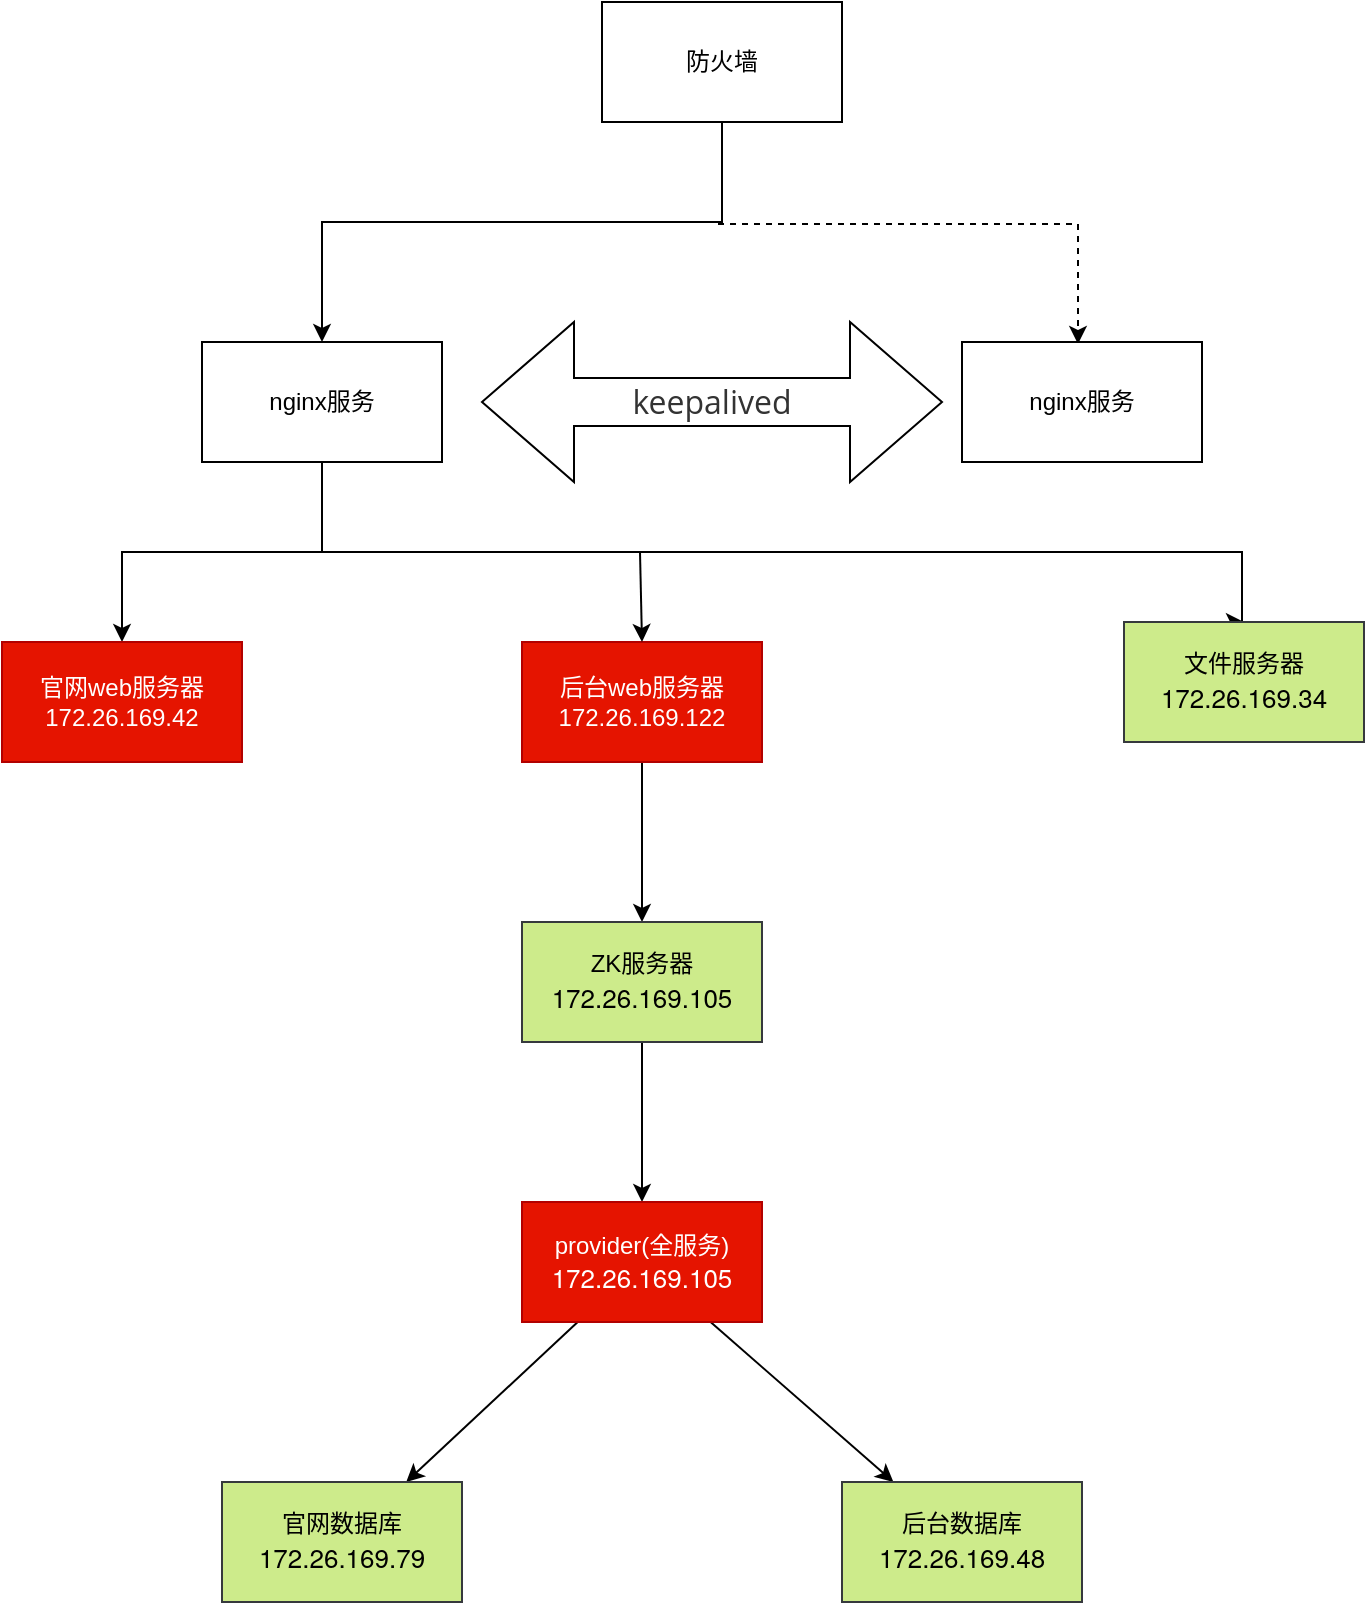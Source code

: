 <mxfile version="20.2.0" type="github">
  <diagram name="Page-1" id="c37626ed-c26b-45fb-9056-f9ebc6bb27b6">
    <mxGraphModel dx="1577" dy="845" grid="1" gridSize="10" guides="1" tooltips="1" connect="1" arrows="1" fold="1" page="1" pageScale="1" pageWidth="1100" pageHeight="850" background="none" math="0" shadow="0">
      <root>
        <mxCell id="0" />
        <mxCell id="1" parent="0" />
        <mxCell id="59l6YtmiwYAptjqG7js1-3" value="" style="edgeStyle=orthogonalEdgeStyle;rounded=0;orthogonalLoop=1;jettySize=auto;html=1;" edge="1" parent="1" source="59l6YtmiwYAptjqG7js1-1" target="59l6YtmiwYAptjqG7js1-2">
          <mxGeometry relative="1" as="geometry">
            <Array as="points">
              <mxPoint x="590" y="140" />
              <mxPoint x="390" y="140" />
            </Array>
          </mxGeometry>
        </mxCell>
        <mxCell id="59l6YtmiwYAptjqG7js1-5" value="" style="edgeStyle=orthogonalEdgeStyle;rounded=0;orthogonalLoop=1;jettySize=auto;html=1;dashed=1;" edge="1" parent="1">
          <mxGeometry relative="1" as="geometry">
            <mxPoint x="588" y="141" as="sourcePoint" />
            <mxPoint x="768" y="201" as="targetPoint" />
            <Array as="points">
              <mxPoint x="768" y="141" />
            </Array>
          </mxGeometry>
        </mxCell>
        <mxCell id="59l6YtmiwYAptjqG7js1-1" value="防火墙" style="rounded=0;whiteSpace=wrap;html=1;" vertex="1" parent="1">
          <mxGeometry x="530" y="30" width="120" height="60" as="geometry" />
        </mxCell>
        <mxCell id="59l6YtmiwYAptjqG7js1-16" value="" style="edgeStyle=orthogonalEdgeStyle;rounded=0;orthogonalLoop=1;jettySize=auto;html=1;" edge="1" parent="1" source="59l6YtmiwYAptjqG7js1-2" target="59l6YtmiwYAptjqG7js1-15">
          <mxGeometry relative="1" as="geometry" />
        </mxCell>
        <mxCell id="59l6YtmiwYAptjqG7js1-27" value="" style="edgeStyle=orthogonalEdgeStyle;rounded=0;orthogonalLoop=1;jettySize=auto;html=1;entryX=0.5;entryY=0;entryDx=0;entryDy=0;" edge="1" parent="1" target="59l6YtmiwYAptjqG7js1-26">
          <mxGeometry relative="1" as="geometry">
            <mxPoint x="390" y="255" as="sourcePoint" />
            <mxPoint x="610" y="345" as="targetPoint" />
            <Array as="points">
              <mxPoint x="390" y="305" />
              <mxPoint x="850" y="305" />
            </Array>
          </mxGeometry>
        </mxCell>
        <mxCell id="59l6YtmiwYAptjqG7js1-2" value="nginx服务" style="whiteSpace=wrap;html=1;rounded=0;" vertex="1" parent="1">
          <mxGeometry x="330" y="200" width="120" height="60" as="geometry" />
        </mxCell>
        <mxCell id="59l6YtmiwYAptjqG7js1-4" value="nginx服务" style="whiteSpace=wrap;html=1;rounded=0;" vertex="1" parent="1">
          <mxGeometry x="710" y="200" width="120" height="60" as="geometry" />
        </mxCell>
        <mxCell id="59l6YtmiwYAptjqG7js1-13" value="&lt;span style=&quot;caret-color: rgb(51, 51, 51); color: rgb(51, 51, 51); font-family: &amp;quot;Open Sans&amp;quot;, &amp;quot;Clear Sans&amp;quot;, &amp;quot;Helvetica Neue&amp;quot;, Helvetica, Arial, &amp;quot;Segoe UI Emoji&amp;quot;, sans-serif; font-size: 16px; orphans: 4; text-align: start; text-size-adjust: auto; background-color: rgb(255, 255, 255);&quot;&gt;keepalived&lt;/span&gt;" style="shape=doubleArrow;whiteSpace=wrap;html=1;" vertex="1" parent="1">
          <mxGeometry x="470" y="190" width="230" height="80" as="geometry" />
        </mxCell>
        <mxCell id="59l6YtmiwYAptjqG7js1-15" value="官网web服务器&lt;br&gt;172.26.169.42" style="whiteSpace=wrap;html=1;rounded=0;fillColor=#e51400;strokeColor=#B20000;fontColor=#ffffff;" vertex="1" parent="1">
          <mxGeometry x="230" y="350" width="120" height="60" as="geometry" />
        </mxCell>
        <mxCell id="59l6YtmiwYAptjqG7js1-37" value="" style="edgeStyle=none;rounded=0;orthogonalLoop=1;jettySize=auto;html=1;" edge="1" parent="1" source="59l6YtmiwYAptjqG7js1-17" target="59l6YtmiwYAptjqG7js1-36">
          <mxGeometry relative="1" as="geometry" />
        </mxCell>
        <mxCell id="59l6YtmiwYAptjqG7js1-17" value="后台web服务器&lt;br&gt;172.26.169.122" style="whiteSpace=wrap;html=1;rounded=0;fillColor=#e51400;fontColor=#ffffff;strokeColor=#B20000;" vertex="1" parent="1">
          <mxGeometry x="490" y="350" width="120" height="60" as="geometry" />
        </mxCell>
        <mxCell id="59l6YtmiwYAptjqG7js1-26" value="文件服务器&lt;br&gt;&lt;p style=&quot;margin: 0px; font-variant-numeric: normal; font-variant-east-asian: normal; font-stretch: normal; font-size: 13px; line-height: normal; font-family: &amp;quot;Helvetica Neue&amp;quot;; text-align: start;&quot; class=&quot;p1&quot;&gt;172.26.169.34&lt;/p&gt;" style="whiteSpace=wrap;html=1;rounded=0;fillColor=#cdeb8b;strokeColor=#36393d;" vertex="1" parent="1">
          <mxGeometry x="791" y="340" width="120" height="60" as="geometry" />
        </mxCell>
        <mxCell id="59l6YtmiwYAptjqG7js1-31" value="" style="endArrow=classic;html=1;rounded=0;entryX=0.5;entryY=0;entryDx=0;entryDy=0;" edge="1" parent="1" target="59l6YtmiwYAptjqG7js1-17">
          <mxGeometry width="50" height="50" relative="1" as="geometry">
            <mxPoint x="549" y="305" as="sourcePoint" />
            <mxPoint x="599" y="255" as="targetPoint" />
          </mxGeometry>
        </mxCell>
        <mxCell id="59l6YtmiwYAptjqG7js1-39" value="" style="edgeStyle=none;rounded=0;orthogonalLoop=1;jettySize=auto;html=1;" edge="1" parent="1" source="59l6YtmiwYAptjqG7js1-36" target="59l6YtmiwYAptjqG7js1-38">
          <mxGeometry relative="1" as="geometry" />
        </mxCell>
        <mxCell id="59l6YtmiwYAptjqG7js1-36" value="ZK服务器&lt;br&gt;&lt;p style=&quot;margin: 0px; font-variant-numeric: normal; font-variant-east-asian: normal; font-stretch: normal; font-size: 13px; line-height: normal; font-family: &amp;quot;Helvetica Neue&amp;quot;; text-align: start;&quot; class=&quot;p1&quot;&gt;172.26.169.105&lt;/p&gt;" style="whiteSpace=wrap;html=1;rounded=0;fillColor=#cdeb8b;strokeColor=#36393d;" vertex="1" parent="1">
          <mxGeometry x="490" y="490" width="120" height="60" as="geometry" />
        </mxCell>
        <mxCell id="59l6YtmiwYAptjqG7js1-41" value="" style="edgeStyle=none;rounded=0;orthogonalLoop=1;jettySize=auto;html=1;" edge="1" parent="1" source="59l6YtmiwYAptjqG7js1-38" target="59l6YtmiwYAptjqG7js1-40">
          <mxGeometry relative="1" as="geometry" />
        </mxCell>
        <mxCell id="59l6YtmiwYAptjqG7js1-43" value="" style="edgeStyle=none;rounded=0;orthogonalLoop=1;jettySize=auto;html=1;" edge="1" parent="1" source="59l6YtmiwYAptjqG7js1-38" target="59l6YtmiwYAptjqG7js1-42">
          <mxGeometry relative="1" as="geometry" />
        </mxCell>
        <mxCell id="59l6YtmiwYAptjqG7js1-38" value="provider(全服务)&lt;br&gt;&lt;span style=&quot;font-family: &amp;quot;Helvetica Neue&amp;quot;; font-size: 13px; text-align: start;&quot;&gt;172.26.169.105&lt;/span&gt;" style="whiteSpace=wrap;html=1;rounded=0;fillColor=#e51400;fontColor=#ffffff;strokeColor=#B20000;" vertex="1" parent="1">
          <mxGeometry x="490" y="630" width="120" height="60" as="geometry" />
        </mxCell>
        <mxCell id="59l6YtmiwYAptjqG7js1-40" value="后台数据库&lt;br&gt;&lt;p style=&quot;margin: 0px; font-variant-numeric: normal; font-variant-east-asian: normal; font-stretch: normal; font-size: 13px; line-height: normal; font-family: &amp;quot;Helvetica Neue&amp;quot;; text-align: start;&quot; class=&quot;p1&quot;&gt;172.26.169.48&lt;span style=&quot;&quot; class=&quot;Apple-tab-span&quot;&gt;	&lt;/span&gt;&lt;/p&gt;" style="whiteSpace=wrap;html=1;rounded=0;fillColor=#cdeb8b;strokeColor=#36393d;" vertex="1" parent="1">
          <mxGeometry x="650" y="770" width="120" height="60" as="geometry" />
        </mxCell>
        <mxCell id="59l6YtmiwYAptjqG7js1-42" value="官网数据库&lt;br&gt;&lt;p style=&quot;margin: 0px; font-variant-numeric: normal; font-variant-east-asian: normal; font-stretch: normal; font-size: 13px; line-height: normal; font-family: &amp;quot;Helvetica Neue&amp;quot;; text-align: start;&quot; class=&quot;p1&quot;&gt;172.26.169.79&lt;/p&gt;" style="whiteSpace=wrap;html=1;rounded=0;fillColor=#cdeb8b;strokeColor=#36393d;" vertex="1" parent="1">
          <mxGeometry x="340" y="770" width="120" height="60" as="geometry" />
        </mxCell>
      </root>
    </mxGraphModel>
  </diagram>
</mxfile>
